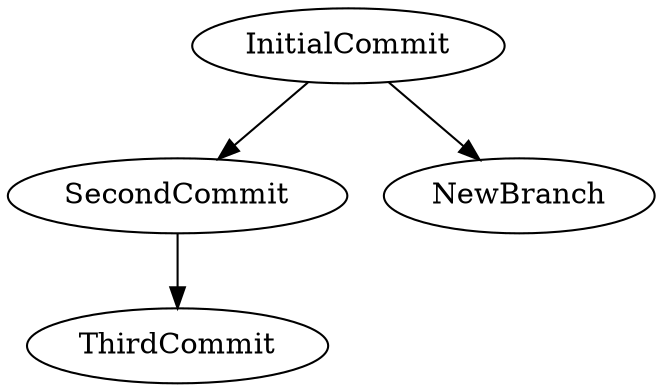 // Git Tree
digraph {
	InitialCommit
	InitialCommit -> SecondCommit
	SecondCommit -> ThirdCommit
	InitialCommit -> NewBranch
}
